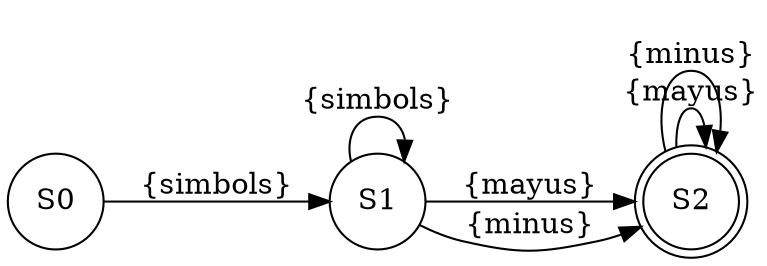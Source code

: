 digraph finite_state_machine {
rankdir=LR;
size="8,5"
node [shape = doublecircle];S2;
node [shape = circle];S0->S1[label="\{simbols\}"];
S1->S2[label="\{mayus\}"];
S1->S2[label="\{minus\}"];
S1->S1[label="\{simbols\}"];
S2->S2[label="\{mayus\}"];
S2->S2[label="\{minus\}"];
}
